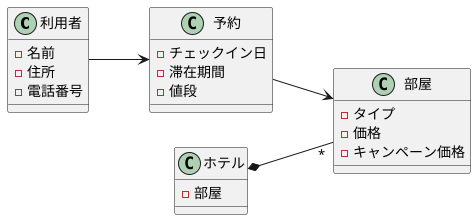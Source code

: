 @startuml 演習３－３
left to right direction
class 利用者 {
    -名前
    -住所
    -電話番号
}
class ホテル {
    -部屋
}
class 部屋 {
    -タイプ
    -価格
    -キャンペーン価格
}
class 予約 {
    -チェックイン日
    -滞在期間
    -値段
}
予約 -down-> 部屋
利用者 --> 予約
ホテル  *--"*" 部屋
@enduml